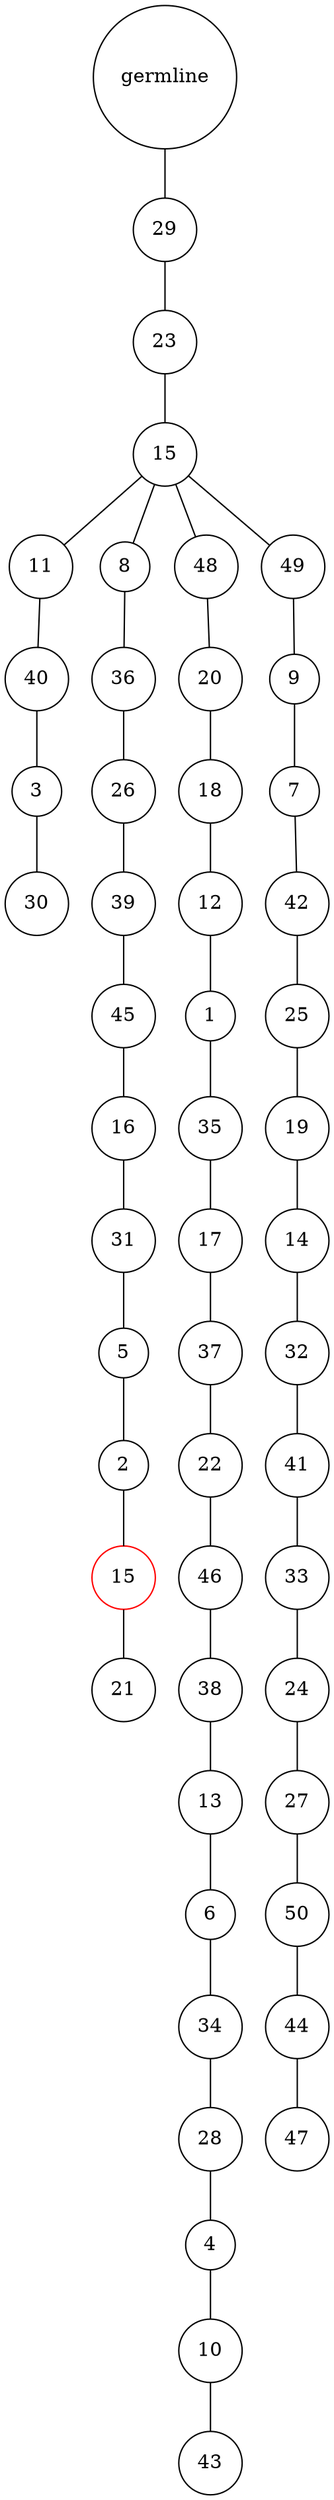 graph {
	rankdir=UD;
	splines=line;
	node [shape=circle]
	"0x7f71ccc64640" [label="germline"];
	"0x7f71ccc64670" [label="29"];
	"0x7f71ccc64640" -- "0x7f71ccc64670" ;
	"0x7f71ccc646a0" [label="23"];
	"0x7f71ccc64670" -- "0x7f71ccc646a0" ;
	"0x7f71ccc646d0" [label="15"];
	"0x7f71ccc646a0" -- "0x7f71ccc646d0" ;
	"0x7f71ccc64700" [label="11"];
	"0x7f71ccc646d0" -- "0x7f71ccc64700" ;
	"0x7f71ccc64730" [label="40"];
	"0x7f71ccc64700" -- "0x7f71ccc64730" ;
	"0x7f71ccc64760" [label="3"];
	"0x7f71ccc64730" -- "0x7f71ccc64760" ;
	"0x7f71ccc64790" [label="30"];
	"0x7f71ccc64760" -- "0x7f71ccc64790" ;
	"0x7f71ccc647c0" [label="8"];
	"0x7f71ccc646d0" -- "0x7f71ccc647c0" ;
	"0x7f71ccc647f0" [label="36"];
	"0x7f71ccc647c0" -- "0x7f71ccc647f0" ;
	"0x7f71ccc64820" [label="26"];
	"0x7f71ccc647f0" -- "0x7f71ccc64820" ;
	"0x7f71ccc64850" [label="39"];
	"0x7f71ccc64820" -- "0x7f71ccc64850" ;
	"0x7f71ccc64880" [label="45"];
	"0x7f71ccc64850" -- "0x7f71ccc64880" ;
	"0x7f71ccc648b0" [label="16"];
	"0x7f71ccc64880" -- "0x7f71ccc648b0" ;
	"0x7f71ccc648e0" [label="31"];
	"0x7f71ccc648b0" -- "0x7f71ccc648e0" ;
	"0x7f71ccc64910" [label="5"];
	"0x7f71ccc648e0" -- "0x7f71ccc64910" ;
	"0x7f71ccc64940" [label="2"];
	"0x7f71ccc64910" -- "0x7f71ccc64940" ;
	"0x7f71ccc64970" [label="15",color="red"];
	"0x7f71ccc64940" -- "0x7f71ccc64970" ;
	"0x7f71ccc649a0" [label="21"];
	"0x7f71ccc64970" -- "0x7f71ccc649a0" ;
	"0x7f71ccc649d0" [label="48"];
	"0x7f71ccc646d0" -- "0x7f71ccc649d0" ;
	"0x7f71ccc64a00" [label="20"];
	"0x7f71ccc649d0" -- "0x7f71ccc64a00" ;
	"0x7f71ccc64a30" [label="18"];
	"0x7f71ccc64a00" -- "0x7f71ccc64a30" ;
	"0x7f71ccc64a60" [label="12"];
	"0x7f71ccc64a30" -- "0x7f71ccc64a60" ;
	"0x7f71ccc64a90" [label="1"];
	"0x7f71ccc64a60" -- "0x7f71ccc64a90" ;
	"0x7f71ccc64ac0" [label="35"];
	"0x7f71ccc64a90" -- "0x7f71ccc64ac0" ;
	"0x7f71ccc64af0" [label="17"];
	"0x7f71ccc64ac0" -- "0x7f71ccc64af0" ;
	"0x7f71ccc64b20" [label="37"];
	"0x7f71ccc64af0" -- "0x7f71ccc64b20" ;
	"0x7f71ccc64b50" [label="22"];
	"0x7f71ccc64b20" -- "0x7f71ccc64b50" ;
	"0x7f71ccc64b80" [label="46"];
	"0x7f71ccc64b50" -- "0x7f71ccc64b80" ;
	"0x7f71ccc64bb0" [label="38"];
	"0x7f71ccc64b80" -- "0x7f71ccc64bb0" ;
	"0x7f71ccc64be0" [label="13"];
	"0x7f71ccc64bb0" -- "0x7f71ccc64be0" ;
	"0x7f71ccc64c10" [label="6"];
	"0x7f71ccc64be0" -- "0x7f71ccc64c10" ;
	"0x7f71ccc64c40" [label="34"];
	"0x7f71ccc64c10" -- "0x7f71ccc64c40" ;
	"0x7f71ccc64c70" [label="28"];
	"0x7f71ccc64c40" -- "0x7f71ccc64c70" ;
	"0x7f71ccc64ca0" [label="4"];
	"0x7f71ccc64c70" -- "0x7f71ccc64ca0" ;
	"0x7f71ccc64cd0" [label="10"];
	"0x7f71ccc64ca0" -- "0x7f71ccc64cd0" ;
	"0x7f71ccc64d00" [label="43"];
	"0x7f71ccc64cd0" -- "0x7f71ccc64d00" ;
	"0x7f71ccc64d30" [label="49"];
	"0x7f71ccc646d0" -- "0x7f71ccc64d30" ;
	"0x7f71ccc64d60" [label="9"];
	"0x7f71ccc64d30" -- "0x7f71ccc64d60" ;
	"0x7f71ccc64d90" [label="7"];
	"0x7f71ccc64d60" -- "0x7f71ccc64d90" ;
	"0x7f71ccc64dc0" [label="42"];
	"0x7f71ccc64d90" -- "0x7f71ccc64dc0" ;
	"0x7f71ccc64df0" [label="25"];
	"0x7f71ccc64dc0" -- "0x7f71ccc64df0" ;
	"0x7f71ccc64e20" [label="19"];
	"0x7f71ccc64df0" -- "0x7f71ccc64e20" ;
	"0x7f71ccc64e50" [label="14"];
	"0x7f71ccc64e20" -- "0x7f71ccc64e50" ;
	"0x7f71ccc64e80" [label="32"];
	"0x7f71ccc64e50" -- "0x7f71ccc64e80" ;
	"0x7f71ccc64eb0" [label="41"];
	"0x7f71ccc64e80" -- "0x7f71ccc64eb0" ;
	"0x7f71ccc64ee0" [label="33"];
	"0x7f71ccc64eb0" -- "0x7f71ccc64ee0" ;
	"0x7f71ccc64f10" [label="24"];
	"0x7f71ccc64ee0" -- "0x7f71ccc64f10" ;
	"0x7f71ccc64f40" [label="27"];
	"0x7f71ccc64f10" -- "0x7f71ccc64f40" ;
	"0x7f71ccc64f70" [label="50"];
	"0x7f71ccc64f40" -- "0x7f71ccc64f70" ;
	"0x7f71ccc64fa0" [label="44"];
	"0x7f71ccc64f70" -- "0x7f71ccc64fa0" ;
	"0x7f71ccc64fd0" [label="47"];
	"0x7f71ccc64fa0" -- "0x7f71ccc64fd0" ;
}
